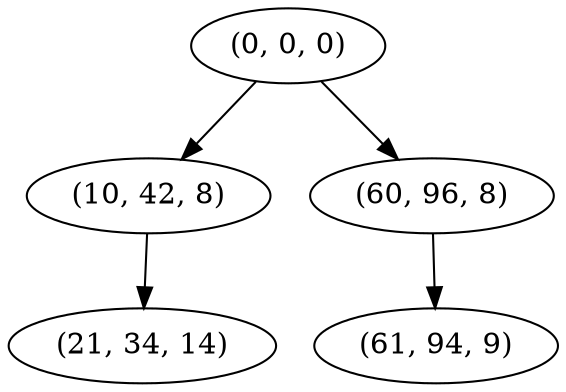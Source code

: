 digraph tree {
    "(0, 0, 0)";
    "(10, 42, 8)";
    "(21, 34, 14)";
    "(60, 96, 8)";
    "(61, 94, 9)";
    "(0, 0, 0)" -> "(10, 42, 8)";
    "(0, 0, 0)" -> "(60, 96, 8)";
    "(10, 42, 8)" -> "(21, 34, 14)";
    "(60, 96, 8)" -> "(61, 94, 9)";
}
